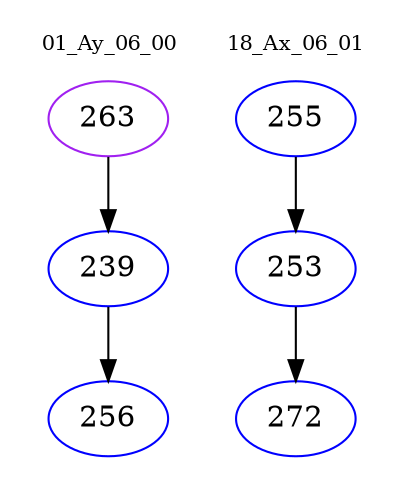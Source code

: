 digraph{
subgraph cluster_0 {
color = white
label = "01_Ay_06_00";
fontsize=10;
T0_263 [label="263", color="purple"]
T0_263 -> T0_239 [color="black"]
T0_239 [label="239", color="blue"]
T0_239 -> T0_256 [color="black"]
T0_256 [label="256", color="blue"]
}
subgraph cluster_1 {
color = white
label = "18_Ax_06_01";
fontsize=10;
T1_255 [label="255", color="blue"]
T1_255 -> T1_253 [color="black"]
T1_253 [label="253", color="blue"]
T1_253 -> T1_272 [color="black"]
T1_272 [label="272", color="blue"]
}
}
